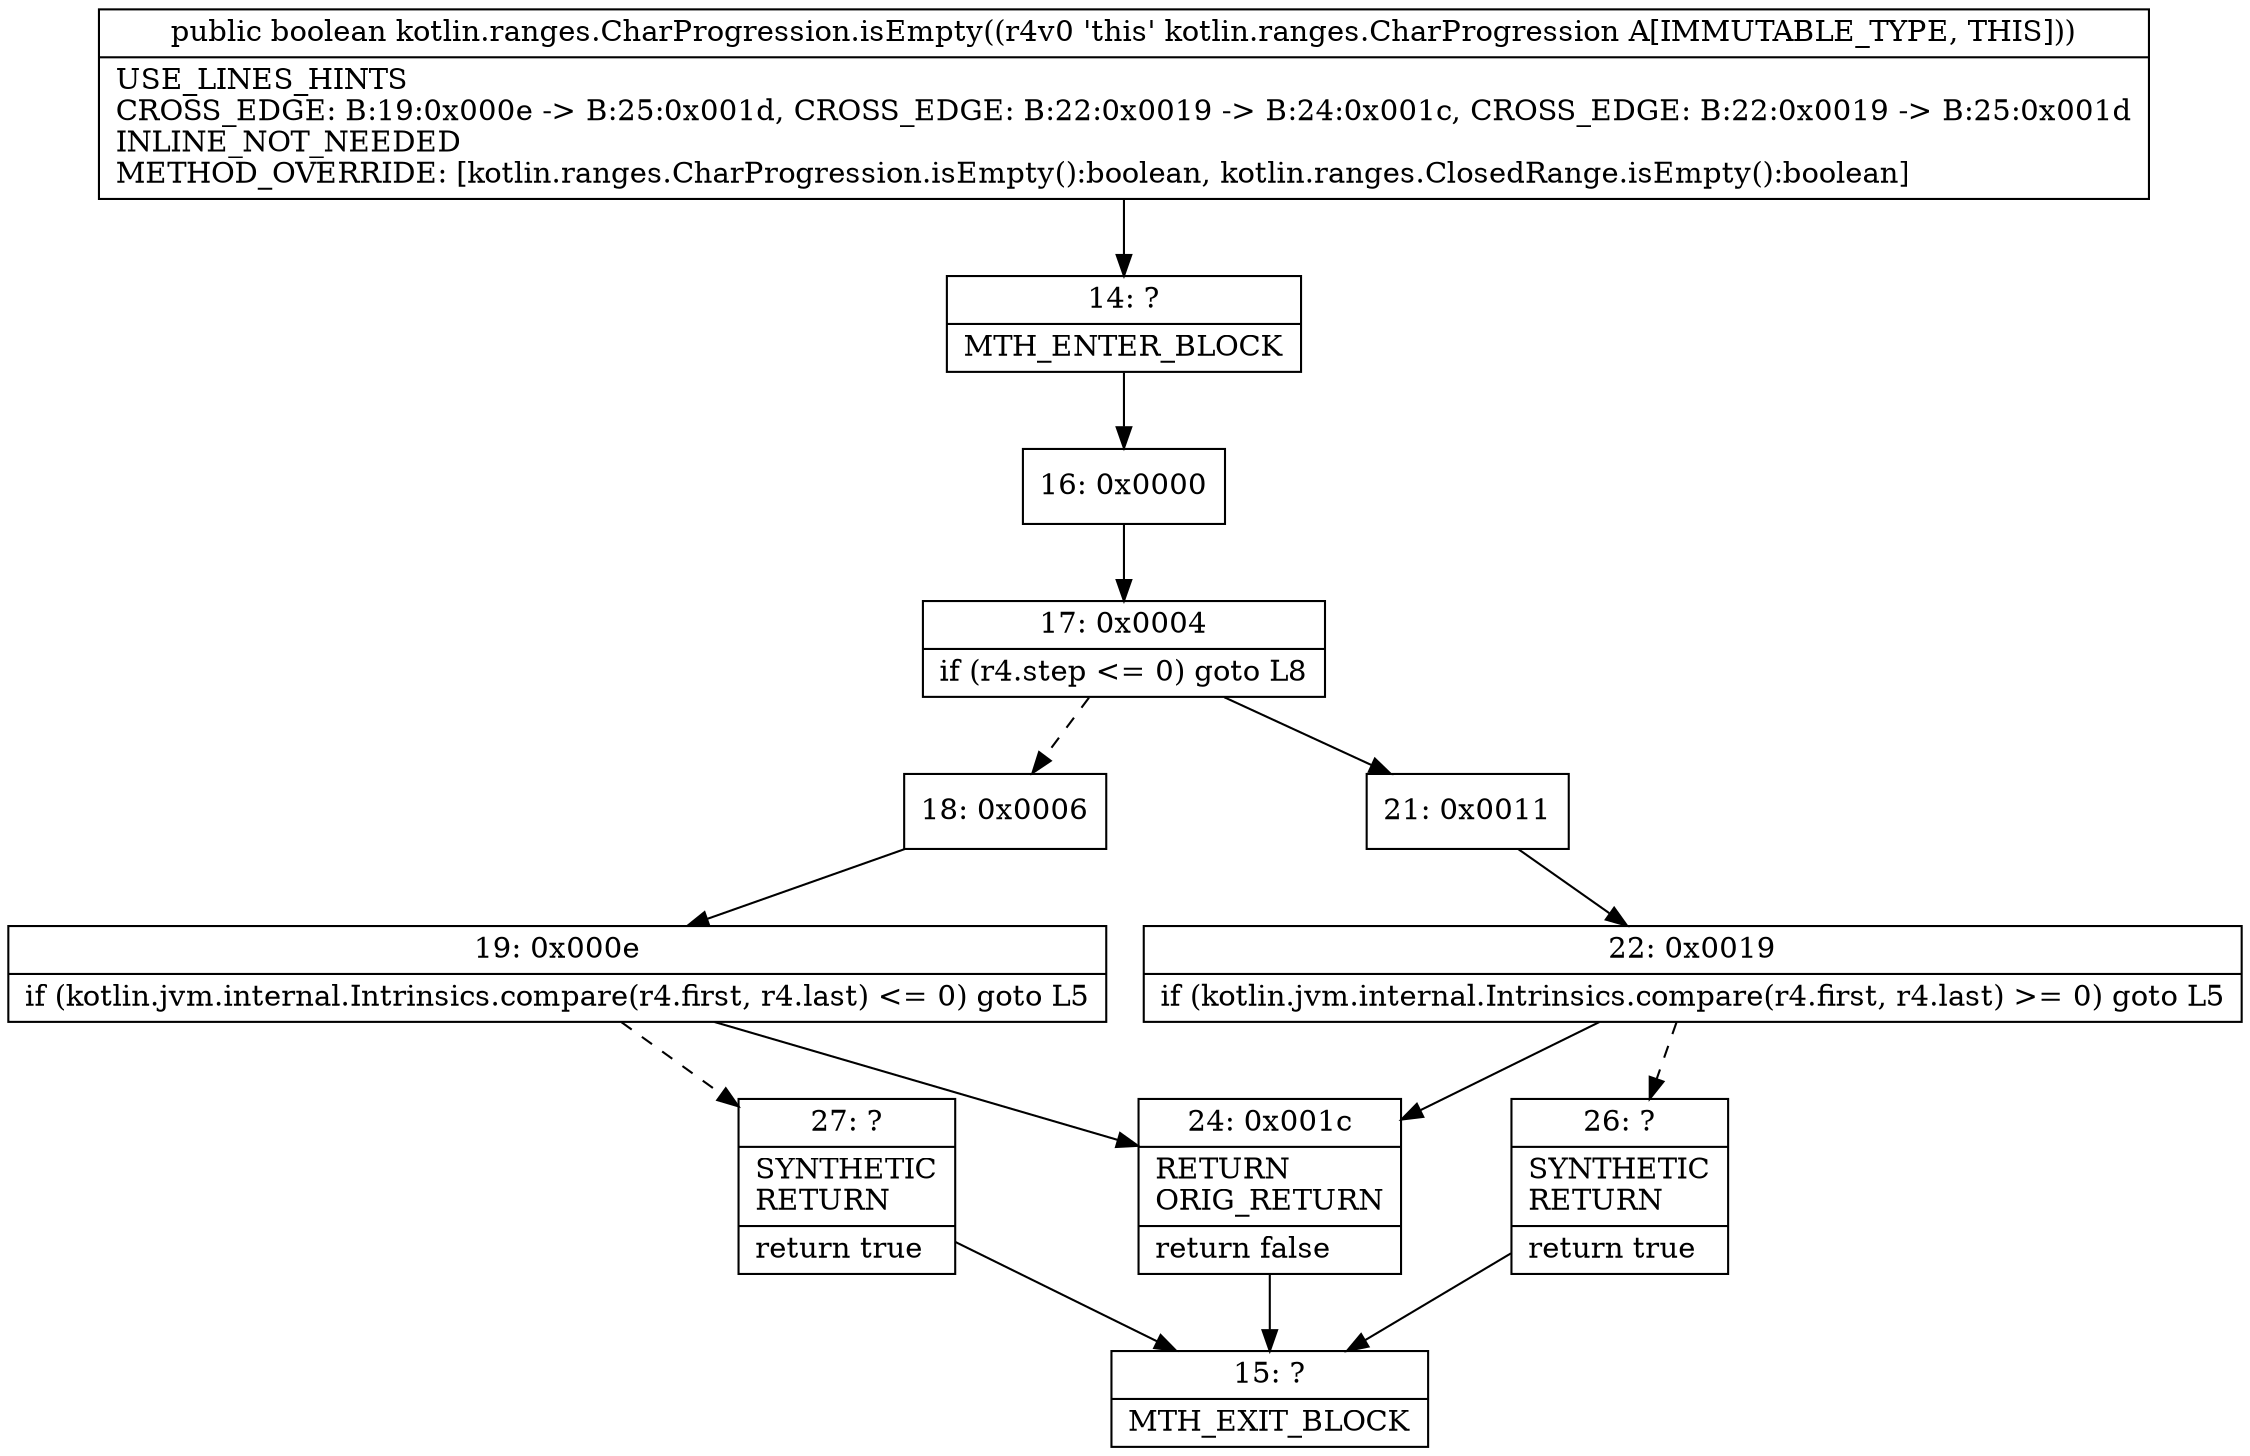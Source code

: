 digraph "CFG forkotlin.ranges.CharProgression.isEmpty()Z" {
Node_14 [shape=record,label="{14\:\ ?|MTH_ENTER_BLOCK\l}"];
Node_16 [shape=record,label="{16\:\ 0x0000}"];
Node_17 [shape=record,label="{17\:\ 0x0004|if (r4.step \<= 0) goto L8\l}"];
Node_18 [shape=record,label="{18\:\ 0x0006}"];
Node_19 [shape=record,label="{19\:\ 0x000e|if (kotlin.jvm.internal.Intrinsics.compare(r4.first, r4.last) \<= 0) goto L5\l}"];
Node_24 [shape=record,label="{24\:\ 0x001c|RETURN\lORIG_RETURN\l|return false\l}"];
Node_15 [shape=record,label="{15\:\ ?|MTH_EXIT_BLOCK\l}"];
Node_27 [shape=record,label="{27\:\ ?|SYNTHETIC\lRETURN\l|return true\l}"];
Node_21 [shape=record,label="{21\:\ 0x0011}"];
Node_22 [shape=record,label="{22\:\ 0x0019|if (kotlin.jvm.internal.Intrinsics.compare(r4.first, r4.last) \>= 0) goto L5\l}"];
Node_26 [shape=record,label="{26\:\ ?|SYNTHETIC\lRETURN\l|return true\l}"];
MethodNode[shape=record,label="{public boolean kotlin.ranges.CharProgression.isEmpty((r4v0 'this' kotlin.ranges.CharProgression A[IMMUTABLE_TYPE, THIS]))  | USE_LINES_HINTS\lCROSS_EDGE: B:19:0x000e \-\> B:25:0x001d, CROSS_EDGE: B:22:0x0019 \-\> B:24:0x001c, CROSS_EDGE: B:22:0x0019 \-\> B:25:0x001d\lINLINE_NOT_NEEDED\lMETHOD_OVERRIDE: [kotlin.ranges.CharProgression.isEmpty():boolean, kotlin.ranges.ClosedRange.isEmpty():boolean]\l}"];
MethodNode -> Node_14;Node_14 -> Node_16;
Node_16 -> Node_17;
Node_17 -> Node_18[style=dashed];
Node_17 -> Node_21;
Node_18 -> Node_19;
Node_19 -> Node_24;
Node_19 -> Node_27[style=dashed];
Node_24 -> Node_15;
Node_27 -> Node_15;
Node_21 -> Node_22;
Node_22 -> Node_24;
Node_22 -> Node_26[style=dashed];
Node_26 -> Node_15;
}

